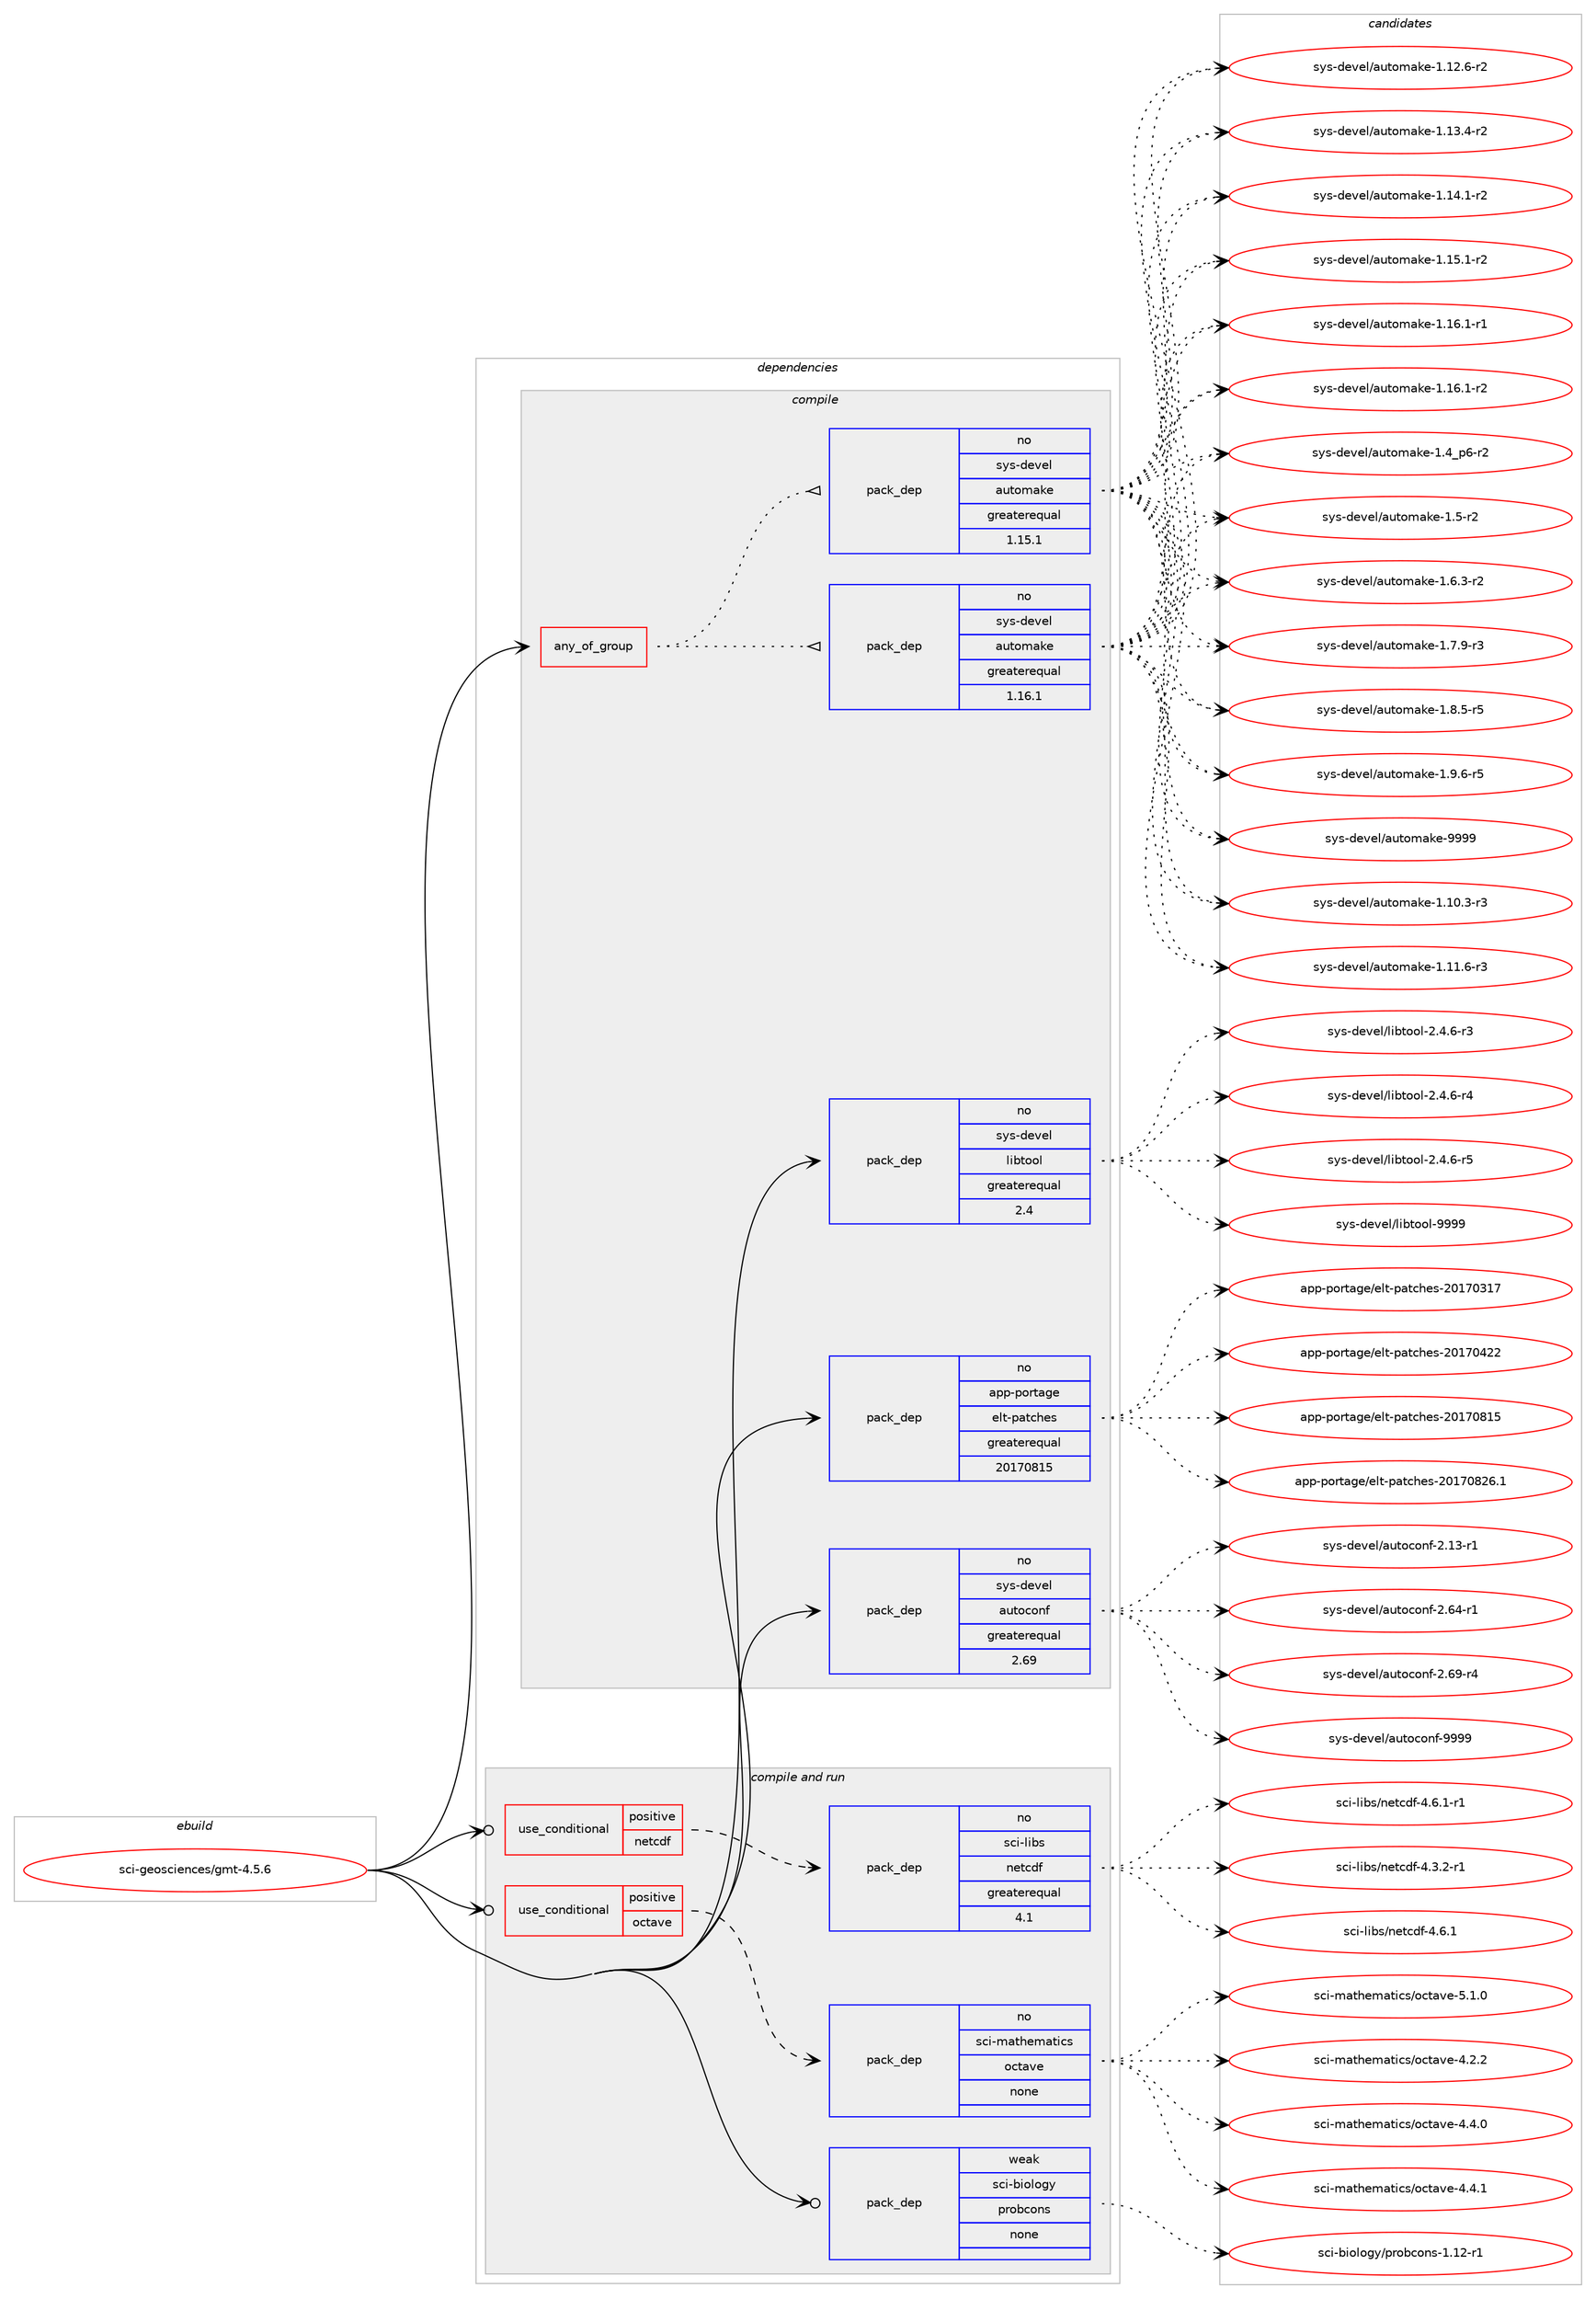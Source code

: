digraph prolog {

# *************
# Graph options
# *************

newrank=true;
concentrate=true;
compound=true;
graph [rankdir=LR,fontname=Helvetica,fontsize=10,ranksep=1.5];#, ranksep=2.5, nodesep=0.2];
edge  [arrowhead=vee];
node  [fontname=Helvetica,fontsize=10];

# **********
# The ebuild
# **********

subgraph cluster_leftcol {
color=gray;
rank=same;
label=<<i>ebuild</i>>;
id [label="sci-geosciences/gmt-4.5.6", color=red, width=4, href="../sci-geosciences/gmt-4.5.6.svg"];
}

# ****************
# The dependencies
# ****************

subgraph cluster_midcol {
color=gray;
label=<<i>dependencies</i>>;
subgraph cluster_compile {
fillcolor="#eeeeee";
style=filled;
label=<<i>compile</i>>;
subgraph any14570 {
dependency853822 [label=<<TABLE BORDER="0" CELLBORDER="1" CELLSPACING="0" CELLPADDING="4"><TR><TD CELLPADDING="10">any_of_group</TD></TR></TABLE>>, shape=none, color=red];subgraph pack631457 {
dependency853823 [label=<<TABLE BORDER="0" CELLBORDER="1" CELLSPACING="0" CELLPADDING="4" WIDTH="220"><TR><TD ROWSPAN="6" CELLPADDING="30">pack_dep</TD></TR><TR><TD WIDTH="110">no</TD></TR><TR><TD>sys-devel</TD></TR><TR><TD>automake</TD></TR><TR><TD>greaterequal</TD></TR><TR><TD>1.16.1</TD></TR></TABLE>>, shape=none, color=blue];
}
dependency853822:e -> dependency853823:w [weight=20,style="dotted",arrowhead="oinv"];
subgraph pack631458 {
dependency853824 [label=<<TABLE BORDER="0" CELLBORDER="1" CELLSPACING="0" CELLPADDING="4" WIDTH="220"><TR><TD ROWSPAN="6" CELLPADDING="30">pack_dep</TD></TR><TR><TD WIDTH="110">no</TD></TR><TR><TD>sys-devel</TD></TR><TR><TD>automake</TD></TR><TR><TD>greaterequal</TD></TR><TR><TD>1.15.1</TD></TR></TABLE>>, shape=none, color=blue];
}
dependency853822:e -> dependency853824:w [weight=20,style="dotted",arrowhead="oinv"];
}
id:e -> dependency853822:w [weight=20,style="solid",arrowhead="vee"];
subgraph pack631459 {
dependency853825 [label=<<TABLE BORDER="0" CELLBORDER="1" CELLSPACING="0" CELLPADDING="4" WIDTH="220"><TR><TD ROWSPAN="6" CELLPADDING="30">pack_dep</TD></TR><TR><TD WIDTH="110">no</TD></TR><TR><TD>app-portage</TD></TR><TR><TD>elt-patches</TD></TR><TR><TD>greaterequal</TD></TR><TR><TD>20170815</TD></TR></TABLE>>, shape=none, color=blue];
}
id:e -> dependency853825:w [weight=20,style="solid",arrowhead="vee"];
subgraph pack631460 {
dependency853826 [label=<<TABLE BORDER="0" CELLBORDER="1" CELLSPACING="0" CELLPADDING="4" WIDTH="220"><TR><TD ROWSPAN="6" CELLPADDING="30">pack_dep</TD></TR><TR><TD WIDTH="110">no</TD></TR><TR><TD>sys-devel</TD></TR><TR><TD>autoconf</TD></TR><TR><TD>greaterequal</TD></TR><TR><TD>2.69</TD></TR></TABLE>>, shape=none, color=blue];
}
id:e -> dependency853826:w [weight=20,style="solid",arrowhead="vee"];
subgraph pack631461 {
dependency853827 [label=<<TABLE BORDER="0" CELLBORDER="1" CELLSPACING="0" CELLPADDING="4" WIDTH="220"><TR><TD ROWSPAN="6" CELLPADDING="30">pack_dep</TD></TR><TR><TD WIDTH="110">no</TD></TR><TR><TD>sys-devel</TD></TR><TR><TD>libtool</TD></TR><TR><TD>greaterequal</TD></TR><TR><TD>2.4</TD></TR></TABLE>>, shape=none, color=blue];
}
id:e -> dependency853827:w [weight=20,style="solid",arrowhead="vee"];
}
subgraph cluster_compileandrun {
fillcolor="#eeeeee";
style=filled;
label=<<i>compile and run</i>>;
subgraph cond207286 {
dependency853828 [label=<<TABLE BORDER="0" CELLBORDER="1" CELLSPACING="0" CELLPADDING="4"><TR><TD ROWSPAN="3" CELLPADDING="10">use_conditional</TD></TR><TR><TD>positive</TD></TR><TR><TD>netcdf</TD></TR></TABLE>>, shape=none, color=red];
subgraph pack631462 {
dependency853829 [label=<<TABLE BORDER="0" CELLBORDER="1" CELLSPACING="0" CELLPADDING="4" WIDTH="220"><TR><TD ROWSPAN="6" CELLPADDING="30">pack_dep</TD></TR><TR><TD WIDTH="110">no</TD></TR><TR><TD>sci-libs</TD></TR><TR><TD>netcdf</TD></TR><TR><TD>greaterequal</TD></TR><TR><TD>4.1</TD></TR></TABLE>>, shape=none, color=blue];
}
dependency853828:e -> dependency853829:w [weight=20,style="dashed",arrowhead="vee"];
}
id:e -> dependency853828:w [weight=20,style="solid",arrowhead="odotvee"];
subgraph cond207287 {
dependency853830 [label=<<TABLE BORDER="0" CELLBORDER="1" CELLSPACING="0" CELLPADDING="4"><TR><TD ROWSPAN="3" CELLPADDING="10">use_conditional</TD></TR><TR><TD>positive</TD></TR><TR><TD>octave</TD></TR></TABLE>>, shape=none, color=red];
subgraph pack631463 {
dependency853831 [label=<<TABLE BORDER="0" CELLBORDER="1" CELLSPACING="0" CELLPADDING="4" WIDTH="220"><TR><TD ROWSPAN="6" CELLPADDING="30">pack_dep</TD></TR><TR><TD WIDTH="110">no</TD></TR><TR><TD>sci-mathematics</TD></TR><TR><TD>octave</TD></TR><TR><TD>none</TD></TR><TR><TD></TD></TR></TABLE>>, shape=none, color=blue];
}
dependency853830:e -> dependency853831:w [weight=20,style="dashed",arrowhead="vee"];
}
id:e -> dependency853830:w [weight=20,style="solid",arrowhead="odotvee"];
subgraph pack631464 {
dependency853832 [label=<<TABLE BORDER="0" CELLBORDER="1" CELLSPACING="0" CELLPADDING="4" WIDTH="220"><TR><TD ROWSPAN="6" CELLPADDING="30">pack_dep</TD></TR><TR><TD WIDTH="110">weak</TD></TR><TR><TD>sci-biology</TD></TR><TR><TD>probcons</TD></TR><TR><TD>none</TD></TR><TR><TD></TD></TR></TABLE>>, shape=none, color=blue];
}
id:e -> dependency853832:w [weight=20,style="solid",arrowhead="odotvee"];
}
subgraph cluster_run {
fillcolor="#eeeeee";
style=filled;
label=<<i>run</i>>;
}
}

# **************
# The candidates
# **************

subgraph cluster_choices {
rank=same;
color=gray;
label=<<i>candidates</i>>;

subgraph choice631457 {
color=black;
nodesep=1;
choice11512111545100101118101108479711711611110997107101454946494846514511451 [label="sys-devel/automake-1.10.3-r3", color=red, width=4,href="../sys-devel/automake-1.10.3-r3.svg"];
choice11512111545100101118101108479711711611110997107101454946494946544511451 [label="sys-devel/automake-1.11.6-r3", color=red, width=4,href="../sys-devel/automake-1.11.6-r3.svg"];
choice11512111545100101118101108479711711611110997107101454946495046544511450 [label="sys-devel/automake-1.12.6-r2", color=red, width=4,href="../sys-devel/automake-1.12.6-r2.svg"];
choice11512111545100101118101108479711711611110997107101454946495146524511450 [label="sys-devel/automake-1.13.4-r2", color=red, width=4,href="../sys-devel/automake-1.13.4-r2.svg"];
choice11512111545100101118101108479711711611110997107101454946495246494511450 [label="sys-devel/automake-1.14.1-r2", color=red, width=4,href="../sys-devel/automake-1.14.1-r2.svg"];
choice11512111545100101118101108479711711611110997107101454946495346494511450 [label="sys-devel/automake-1.15.1-r2", color=red, width=4,href="../sys-devel/automake-1.15.1-r2.svg"];
choice11512111545100101118101108479711711611110997107101454946495446494511449 [label="sys-devel/automake-1.16.1-r1", color=red, width=4,href="../sys-devel/automake-1.16.1-r1.svg"];
choice11512111545100101118101108479711711611110997107101454946495446494511450 [label="sys-devel/automake-1.16.1-r2", color=red, width=4,href="../sys-devel/automake-1.16.1-r2.svg"];
choice115121115451001011181011084797117116111109971071014549465295112544511450 [label="sys-devel/automake-1.4_p6-r2", color=red, width=4,href="../sys-devel/automake-1.4_p6-r2.svg"];
choice11512111545100101118101108479711711611110997107101454946534511450 [label="sys-devel/automake-1.5-r2", color=red, width=4,href="../sys-devel/automake-1.5-r2.svg"];
choice115121115451001011181011084797117116111109971071014549465446514511450 [label="sys-devel/automake-1.6.3-r2", color=red, width=4,href="../sys-devel/automake-1.6.3-r2.svg"];
choice115121115451001011181011084797117116111109971071014549465546574511451 [label="sys-devel/automake-1.7.9-r3", color=red, width=4,href="../sys-devel/automake-1.7.9-r3.svg"];
choice115121115451001011181011084797117116111109971071014549465646534511453 [label="sys-devel/automake-1.8.5-r5", color=red, width=4,href="../sys-devel/automake-1.8.5-r5.svg"];
choice115121115451001011181011084797117116111109971071014549465746544511453 [label="sys-devel/automake-1.9.6-r5", color=red, width=4,href="../sys-devel/automake-1.9.6-r5.svg"];
choice115121115451001011181011084797117116111109971071014557575757 [label="sys-devel/automake-9999", color=red, width=4,href="../sys-devel/automake-9999.svg"];
dependency853823:e -> choice11512111545100101118101108479711711611110997107101454946494846514511451:w [style=dotted,weight="100"];
dependency853823:e -> choice11512111545100101118101108479711711611110997107101454946494946544511451:w [style=dotted,weight="100"];
dependency853823:e -> choice11512111545100101118101108479711711611110997107101454946495046544511450:w [style=dotted,weight="100"];
dependency853823:e -> choice11512111545100101118101108479711711611110997107101454946495146524511450:w [style=dotted,weight="100"];
dependency853823:e -> choice11512111545100101118101108479711711611110997107101454946495246494511450:w [style=dotted,weight="100"];
dependency853823:e -> choice11512111545100101118101108479711711611110997107101454946495346494511450:w [style=dotted,weight="100"];
dependency853823:e -> choice11512111545100101118101108479711711611110997107101454946495446494511449:w [style=dotted,weight="100"];
dependency853823:e -> choice11512111545100101118101108479711711611110997107101454946495446494511450:w [style=dotted,weight="100"];
dependency853823:e -> choice115121115451001011181011084797117116111109971071014549465295112544511450:w [style=dotted,weight="100"];
dependency853823:e -> choice11512111545100101118101108479711711611110997107101454946534511450:w [style=dotted,weight="100"];
dependency853823:e -> choice115121115451001011181011084797117116111109971071014549465446514511450:w [style=dotted,weight="100"];
dependency853823:e -> choice115121115451001011181011084797117116111109971071014549465546574511451:w [style=dotted,weight="100"];
dependency853823:e -> choice115121115451001011181011084797117116111109971071014549465646534511453:w [style=dotted,weight="100"];
dependency853823:e -> choice115121115451001011181011084797117116111109971071014549465746544511453:w [style=dotted,weight="100"];
dependency853823:e -> choice115121115451001011181011084797117116111109971071014557575757:w [style=dotted,weight="100"];
}
subgraph choice631458 {
color=black;
nodesep=1;
choice11512111545100101118101108479711711611110997107101454946494846514511451 [label="sys-devel/automake-1.10.3-r3", color=red, width=4,href="../sys-devel/automake-1.10.3-r3.svg"];
choice11512111545100101118101108479711711611110997107101454946494946544511451 [label="sys-devel/automake-1.11.6-r3", color=red, width=4,href="../sys-devel/automake-1.11.6-r3.svg"];
choice11512111545100101118101108479711711611110997107101454946495046544511450 [label="sys-devel/automake-1.12.6-r2", color=red, width=4,href="../sys-devel/automake-1.12.6-r2.svg"];
choice11512111545100101118101108479711711611110997107101454946495146524511450 [label="sys-devel/automake-1.13.4-r2", color=red, width=4,href="../sys-devel/automake-1.13.4-r2.svg"];
choice11512111545100101118101108479711711611110997107101454946495246494511450 [label="sys-devel/automake-1.14.1-r2", color=red, width=4,href="../sys-devel/automake-1.14.1-r2.svg"];
choice11512111545100101118101108479711711611110997107101454946495346494511450 [label="sys-devel/automake-1.15.1-r2", color=red, width=4,href="../sys-devel/automake-1.15.1-r2.svg"];
choice11512111545100101118101108479711711611110997107101454946495446494511449 [label="sys-devel/automake-1.16.1-r1", color=red, width=4,href="../sys-devel/automake-1.16.1-r1.svg"];
choice11512111545100101118101108479711711611110997107101454946495446494511450 [label="sys-devel/automake-1.16.1-r2", color=red, width=4,href="../sys-devel/automake-1.16.1-r2.svg"];
choice115121115451001011181011084797117116111109971071014549465295112544511450 [label="sys-devel/automake-1.4_p6-r2", color=red, width=4,href="../sys-devel/automake-1.4_p6-r2.svg"];
choice11512111545100101118101108479711711611110997107101454946534511450 [label="sys-devel/automake-1.5-r2", color=red, width=4,href="../sys-devel/automake-1.5-r2.svg"];
choice115121115451001011181011084797117116111109971071014549465446514511450 [label="sys-devel/automake-1.6.3-r2", color=red, width=4,href="../sys-devel/automake-1.6.3-r2.svg"];
choice115121115451001011181011084797117116111109971071014549465546574511451 [label="sys-devel/automake-1.7.9-r3", color=red, width=4,href="../sys-devel/automake-1.7.9-r3.svg"];
choice115121115451001011181011084797117116111109971071014549465646534511453 [label="sys-devel/automake-1.8.5-r5", color=red, width=4,href="../sys-devel/automake-1.8.5-r5.svg"];
choice115121115451001011181011084797117116111109971071014549465746544511453 [label="sys-devel/automake-1.9.6-r5", color=red, width=4,href="../sys-devel/automake-1.9.6-r5.svg"];
choice115121115451001011181011084797117116111109971071014557575757 [label="sys-devel/automake-9999", color=red, width=4,href="../sys-devel/automake-9999.svg"];
dependency853824:e -> choice11512111545100101118101108479711711611110997107101454946494846514511451:w [style=dotted,weight="100"];
dependency853824:e -> choice11512111545100101118101108479711711611110997107101454946494946544511451:w [style=dotted,weight="100"];
dependency853824:e -> choice11512111545100101118101108479711711611110997107101454946495046544511450:w [style=dotted,weight="100"];
dependency853824:e -> choice11512111545100101118101108479711711611110997107101454946495146524511450:w [style=dotted,weight="100"];
dependency853824:e -> choice11512111545100101118101108479711711611110997107101454946495246494511450:w [style=dotted,weight="100"];
dependency853824:e -> choice11512111545100101118101108479711711611110997107101454946495346494511450:w [style=dotted,weight="100"];
dependency853824:e -> choice11512111545100101118101108479711711611110997107101454946495446494511449:w [style=dotted,weight="100"];
dependency853824:e -> choice11512111545100101118101108479711711611110997107101454946495446494511450:w [style=dotted,weight="100"];
dependency853824:e -> choice115121115451001011181011084797117116111109971071014549465295112544511450:w [style=dotted,weight="100"];
dependency853824:e -> choice11512111545100101118101108479711711611110997107101454946534511450:w [style=dotted,weight="100"];
dependency853824:e -> choice115121115451001011181011084797117116111109971071014549465446514511450:w [style=dotted,weight="100"];
dependency853824:e -> choice115121115451001011181011084797117116111109971071014549465546574511451:w [style=dotted,weight="100"];
dependency853824:e -> choice115121115451001011181011084797117116111109971071014549465646534511453:w [style=dotted,weight="100"];
dependency853824:e -> choice115121115451001011181011084797117116111109971071014549465746544511453:w [style=dotted,weight="100"];
dependency853824:e -> choice115121115451001011181011084797117116111109971071014557575757:w [style=dotted,weight="100"];
}
subgraph choice631459 {
color=black;
nodesep=1;
choice97112112451121111141169710310147101108116451129711699104101115455048495548514955 [label="app-portage/elt-patches-20170317", color=red, width=4,href="../app-portage/elt-patches-20170317.svg"];
choice97112112451121111141169710310147101108116451129711699104101115455048495548525050 [label="app-portage/elt-patches-20170422", color=red, width=4,href="../app-portage/elt-patches-20170422.svg"];
choice97112112451121111141169710310147101108116451129711699104101115455048495548564953 [label="app-portage/elt-patches-20170815", color=red, width=4,href="../app-portage/elt-patches-20170815.svg"];
choice971121124511211111411697103101471011081164511297116991041011154550484955485650544649 [label="app-portage/elt-patches-20170826.1", color=red, width=4,href="../app-portage/elt-patches-20170826.1.svg"];
dependency853825:e -> choice97112112451121111141169710310147101108116451129711699104101115455048495548514955:w [style=dotted,weight="100"];
dependency853825:e -> choice97112112451121111141169710310147101108116451129711699104101115455048495548525050:w [style=dotted,weight="100"];
dependency853825:e -> choice97112112451121111141169710310147101108116451129711699104101115455048495548564953:w [style=dotted,weight="100"];
dependency853825:e -> choice971121124511211111411697103101471011081164511297116991041011154550484955485650544649:w [style=dotted,weight="100"];
}
subgraph choice631460 {
color=black;
nodesep=1;
choice1151211154510010111810110847971171161119911111010245504649514511449 [label="sys-devel/autoconf-2.13-r1", color=red, width=4,href="../sys-devel/autoconf-2.13-r1.svg"];
choice1151211154510010111810110847971171161119911111010245504654524511449 [label="sys-devel/autoconf-2.64-r1", color=red, width=4,href="../sys-devel/autoconf-2.64-r1.svg"];
choice1151211154510010111810110847971171161119911111010245504654574511452 [label="sys-devel/autoconf-2.69-r4", color=red, width=4,href="../sys-devel/autoconf-2.69-r4.svg"];
choice115121115451001011181011084797117116111991111101024557575757 [label="sys-devel/autoconf-9999", color=red, width=4,href="../sys-devel/autoconf-9999.svg"];
dependency853826:e -> choice1151211154510010111810110847971171161119911111010245504649514511449:w [style=dotted,weight="100"];
dependency853826:e -> choice1151211154510010111810110847971171161119911111010245504654524511449:w [style=dotted,weight="100"];
dependency853826:e -> choice1151211154510010111810110847971171161119911111010245504654574511452:w [style=dotted,weight="100"];
dependency853826:e -> choice115121115451001011181011084797117116111991111101024557575757:w [style=dotted,weight="100"];
}
subgraph choice631461 {
color=black;
nodesep=1;
choice1151211154510010111810110847108105981161111111084550465246544511451 [label="sys-devel/libtool-2.4.6-r3", color=red, width=4,href="../sys-devel/libtool-2.4.6-r3.svg"];
choice1151211154510010111810110847108105981161111111084550465246544511452 [label="sys-devel/libtool-2.4.6-r4", color=red, width=4,href="../sys-devel/libtool-2.4.6-r4.svg"];
choice1151211154510010111810110847108105981161111111084550465246544511453 [label="sys-devel/libtool-2.4.6-r5", color=red, width=4,href="../sys-devel/libtool-2.4.6-r5.svg"];
choice1151211154510010111810110847108105981161111111084557575757 [label="sys-devel/libtool-9999", color=red, width=4,href="../sys-devel/libtool-9999.svg"];
dependency853827:e -> choice1151211154510010111810110847108105981161111111084550465246544511451:w [style=dotted,weight="100"];
dependency853827:e -> choice1151211154510010111810110847108105981161111111084550465246544511452:w [style=dotted,weight="100"];
dependency853827:e -> choice1151211154510010111810110847108105981161111111084550465246544511453:w [style=dotted,weight="100"];
dependency853827:e -> choice1151211154510010111810110847108105981161111111084557575757:w [style=dotted,weight="100"];
}
subgraph choice631462 {
color=black;
nodesep=1;
choice11599105451081059811547110101116991001024552465146504511449 [label="sci-libs/netcdf-4.3.2-r1", color=red, width=4,href="../sci-libs/netcdf-4.3.2-r1.svg"];
choice1159910545108105981154711010111699100102455246544649 [label="sci-libs/netcdf-4.6.1", color=red, width=4,href="../sci-libs/netcdf-4.6.1.svg"];
choice11599105451081059811547110101116991001024552465446494511449 [label="sci-libs/netcdf-4.6.1-r1", color=red, width=4,href="../sci-libs/netcdf-4.6.1-r1.svg"];
dependency853829:e -> choice11599105451081059811547110101116991001024552465146504511449:w [style=dotted,weight="100"];
dependency853829:e -> choice1159910545108105981154711010111699100102455246544649:w [style=dotted,weight="100"];
dependency853829:e -> choice11599105451081059811547110101116991001024552465446494511449:w [style=dotted,weight="100"];
}
subgraph choice631463 {
color=black;
nodesep=1;
choice1159910545109971161041011099711610599115471119911697118101455246504650 [label="sci-mathematics/octave-4.2.2", color=red, width=4,href="../sci-mathematics/octave-4.2.2.svg"];
choice1159910545109971161041011099711610599115471119911697118101455246524648 [label="sci-mathematics/octave-4.4.0", color=red, width=4,href="../sci-mathematics/octave-4.4.0.svg"];
choice1159910545109971161041011099711610599115471119911697118101455246524649 [label="sci-mathematics/octave-4.4.1", color=red, width=4,href="../sci-mathematics/octave-4.4.1.svg"];
choice1159910545109971161041011099711610599115471119911697118101455346494648 [label="sci-mathematics/octave-5.1.0", color=red, width=4,href="../sci-mathematics/octave-5.1.0.svg"];
dependency853831:e -> choice1159910545109971161041011099711610599115471119911697118101455246504650:w [style=dotted,weight="100"];
dependency853831:e -> choice1159910545109971161041011099711610599115471119911697118101455246524648:w [style=dotted,weight="100"];
dependency853831:e -> choice1159910545109971161041011099711610599115471119911697118101455246524649:w [style=dotted,weight="100"];
dependency853831:e -> choice1159910545109971161041011099711610599115471119911697118101455346494648:w [style=dotted,weight="100"];
}
subgraph choice631464 {
color=black;
nodesep=1;
choice11599105459810511110811110312147112114111989911111011545494649504511449 [label="sci-biology/probcons-1.12-r1", color=red, width=4,href="../sci-biology/probcons-1.12-r1.svg"];
dependency853832:e -> choice11599105459810511110811110312147112114111989911111011545494649504511449:w [style=dotted,weight="100"];
}
}

}
